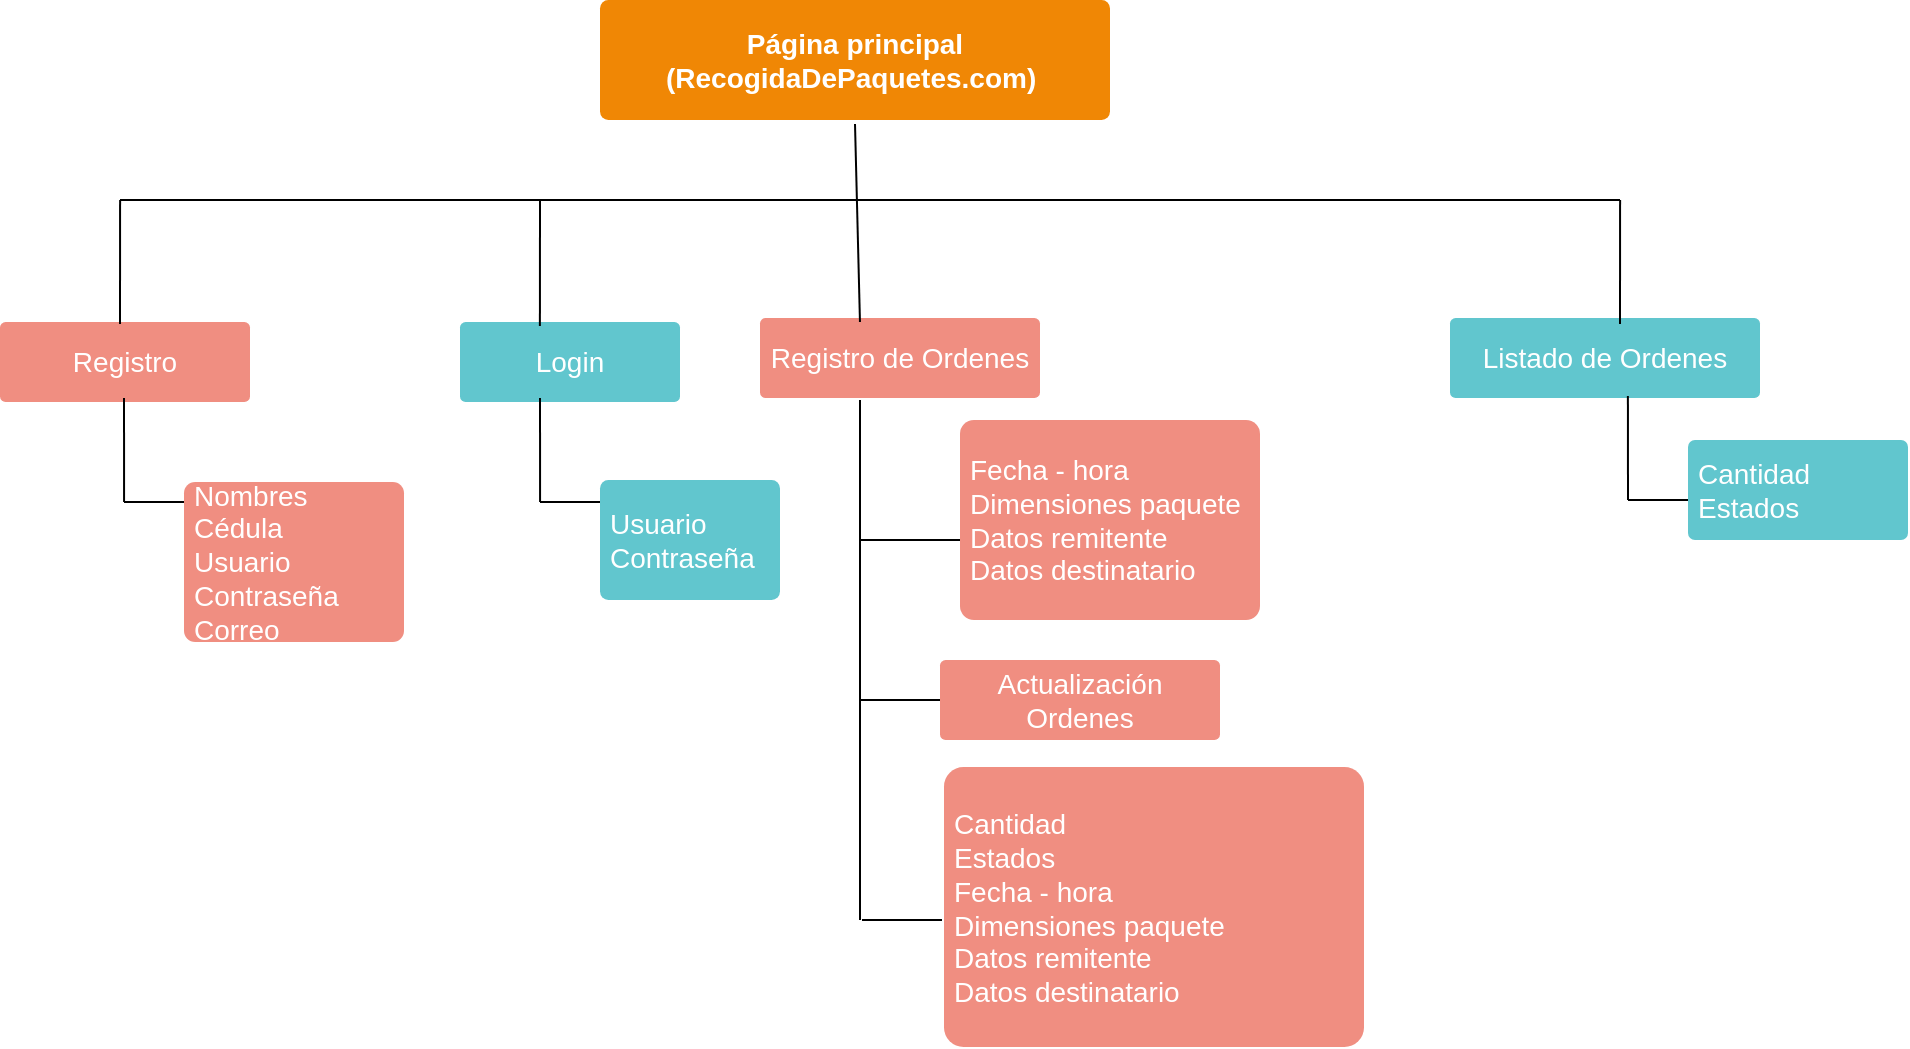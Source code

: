 <mxfile version="20.5.3" type="github">
  <diagram id="6a731a19-8d31-9384-78a2-239565b7b9f0" name="Page-1">
    <mxGraphModel dx="1342" dy="1441" grid="1" gridSize="10" guides="1" tooltips="1" connect="1" arrows="1" fold="1" page="1" pageScale="1" pageWidth="1169" pageHeight="827" background="none" math="0" shadow="0">
      <root>
        <mxCell id="0" />
        <mxCell id="1" parent="0" />
        <mxCell id="1754" value="Registro de Ordenes" style="rounded=1;whiteSpace=wrap;html=1;shadow=0;labelBackgroundColor=none;strokeColor=none;strokeWidth=3;fillColor=#f08e81;fontFamily=Helvetica;fontSize=14;fontColor=#FFFFFF;align=center;spacing=5;fontStyle=0;arcSize=7;perimeterSpacing=2;" parent="1" vertex="1">
          <mxGeometry x="420" y="119" width="140" height="40" as="geometry" />
        </mxCell>
        <mxCell id="1755" value="Nombres&lt;br&gt;Cédula&lt;br&gt;Usuario&lt;br&gt;Contraseña&lt;br&gt;Correo" style="rounded=1;whiteSpace=wrap;html=1;shadow=0;labelBackgroundColor=none;strokeColor=none;strokeWidth=3;fillColor=#f08e81;fontFamily=Helvetica;fontSize=14;fontColor=#FFFFFF;align=left;spacing=5;fontStyle=0;arcSize=7;perimeterSpacing=2;" parent="1" vertex="1">
          <mxGeometry x="132" y="201" width="110" height="80" as="geometry" />
        </mxCell>
        <mxCell id="1756" value="Registro" style="rounded=1;whiteSpace=wrap;html=1;shadow=0;labelBackgroundColor=none;strokeColor=none;strokeWidth=3;fillColor=#f08e81;fontFamily=Helvetica;fontSize=14;fontColor=#FFFFFF;align=center;spacing=5;fontStyle=0;arcSize=7;perimeterSpacing=2;" parent="1" vertex="1">
          <mxGeometry x="40" y="121" width="125" height="40" as="geometry" />
        </mxCell>
        <mxCell id="1764" value="Página principal&lt;br&gt;(RecogidaDePaquetes.com)&amp;nbsp;" style="rounded=1;whiteSpace=wrap;html=1;shadow=0;labelBackgroundColor=none;strokeColor=none;strokeWidth=3;fillColor=#F08705;fontFamily=Helvetica;fontSize=14;fontColor=#FFFFFF;align=center;spacing=5;fontStyle=1;arcSize=7;perimeterSpacing=2;" parent="1" vertex="1">
          <mxGeometry x="340" y="-40" width="255" height="60" as="geometry" />
        </mxCell>
        <mxCell id="1772" value="Cantidad&lt;br&gt;Estados" style="rounded=1;whiteSpace=wrap;html=1;shadow=0;labelBackgroundColor=none;strokeColor=none;strokeWidth=3;fillColor=#61c6ce;fontFamily=Helvetica;fontSize=14;fontColor=#FFFFFF;align=left;spacing=5;fontStyle=0;arcSize=7;perimeterSpacing=2;" parent="1" vertex="1">
          <mxGeometry x="884" y="180" width="110" height="50" as="geometry" />
        </mxCell>
        <mxCell id="1774" value="Listado de Ordenes" style="rounded=1;whiteSpace=wrap;html=1;shadow=0;labelBackgroundColor=none;strokeColor=none;strokeWidth=3;fillColor=#61c6ce;fontFamily=Helvetica;fontSize=14;fontColor=#FFFFFF;align=center;spacing=5;fontStyle=0;arcSize=7;perimeterSpacing=2;" parent="1" vertex="1">
          <mxGeometry x="765" y="119" width="155" height="40" as="geometry" />
        </mxCell>
        <mxCell id="1776" value="Usuario&lt;br&gt;Contraseña" style="rounded=1;whiteSpace=wrap;html=1;shadow=0;labelBackgroundColor=none;strokeColor=none;strokeWidth=3;fillColor=#61c6ce;fontFamily=Helvetica;fontSize=14;fontColor=#FFFFFF;align=left;spacing=5;fontStyle=0;arcSize=7;perimeterSpacing=2;" parent="1" vertex="1">
          <mxGeometry x="340" y="200" width="90" height="60" as="geometry" />
        </mxCell>
        <mxCell id="1778" value="Login" style="rounded=1;whiteSpace=wrap;html=1;shadow=0;labelBackgroundColor=none;strokeColor=none;strokeWidth=3;fillColor=#61c6ce;fontFamily=Helvetica;fontSize=14;fontColor=#FFFFFF;align=center;spacing=5;fontStyle=0;arcSize=7;perimeterSpacing=2;" parent="1" vertex="1">
          <mxGeometry x="270" y="121" width="110" height="40" as="geometry" />
        </mxCell>
        <mxCell id="aWVqA__GNzo0X58u-wp--1780" value="Fecha - hora&lt;br&gt;Dimensiones paquete&lt;br&gt;Datos remitente&lt;br&gt;Datos destinatario&amp;nbsp;" style="rounded=1;whiteSpace=wrap;html=1;shadow=0;labelBackgroundColor=none;strokeColor=none;strokeWidth=3;fillColor=#f08e81;fontFamily=Helvetica;fontSize=14;fontColor=#FFFFFF;align=left;spacing=5;fontStyle=0;arcSize=7;perimeterSpacing=2;" vertex="1" parent="1">
          <mxGeometry x="520" y="170" width="150" height="100" as="geometry" />
        </mxCell>
        <mxCell id="aWVqA__GNzo0X58u-wp--1781" value="Actualización Ordenes" style="rounded=1;whiteSpace=wrap;html=1;shadow=0;labelBackgroundColor=none;strokeColor=none;strokeWidth=3;fillColor=#f08e81;fontFamily=Helvetica;fontSize=14;fontColor=#FFFFFF;align=center;spacing=5;fontStyle=0;arcSize=7;perimeterSpacing=2;" vertex="1" parent="1">
          <mxGeometry x="510" y="290" width="140" height="40" as="geometry" />
        </mxCell>
        <mxCell id="aWVqA__GNzo0X58u-wp--1783" value="Cantidad&lt;br&gt;Estados&lt;br&gt;Fecha - hora&lt;br&gt;Dimensiones paquete&lt;br&gt;Datos remitente&lt;br&gt;Datos destinatario&amp;nbsp;" style="rounded=1;whiteSpace=wrap;html=1;shadow=0;labelBackgroundColor=none;strokeColor=none;strokeWidth=3;fillColor=#f08e81;fontFamily=Helvetica;fontSize=14;fontColor=#FFFFFF;align=left;spacing=5;fontStyle=0;arcSize=7;perimeterSpacing=2;" vertex="1" parent="1">
          <mxGeometry x="512" y="343.5" width="210" height="140" as="geometry" />
        </mxCell>
        <mxCell id="aWVqA__GNzo0X58u-wp--1784" value="" style="endArrow=none;html=1;rounded=0;" edge="1" parent="1">
          <mxGeometry width="50" height="50" relative="1" as="geometry">
            <mxPoint x="100" y="60" as="sourcePoint" />
            <mxPoint x="850" y="60" as="targetPoint" />
          </mxGeometry>
        </mxCell>
        <mxCell id="aWVqA__GNzo0X58u-wp--1790" value="" style="endArrow=none;html=1;rounded=0;" edge="1" parent="1">
          <mxGeometry width="50" height="50" relative="1" as="geometry">
            <mxPoint x="470" y="420" as="sourcePoint" />
            <mxPoint x="470" y="160" as="targetPoint" />
          </mxGeometry>
        </mxCell>
        <mxCell id="aWVqA__GNzo0X58u-wp--1793" value="" style="endArrow=none;html=1;rounded=0;" edge="1" parent="1">
          <mxGeometry width="50" height="50" relative="1" as="geometry">
            <mxPoint x="470" y="310" as="sourcePoint" />
            <mxPoint x="510" y="310" as="targetPoint" />
          </mxGeometry>
        </mxCell>
        <mxCell id="aWVqA__GNzo0X58u-wp--1795" value="" style="endArrow=none;html=1;rounded=0;entryX=0.368;entryY=0.091;entryDx=0;entryDy=0;entryPerimeter=0;" edge="1" parent="1" target="1778">
          <mxGeometry width="50" height="50" relative="1" as="geometry">
            <mxPoint x="310" y="60" as="sourcePoint" />
            <mxPoint x="517" y="140" as="targetPoint" />
          </mxGeometry>
        </mxCell>
        <mxCell id="aWVqA__GNzo0X58u-wp--1796" value="" style="endArrow=none;html=1;rounded=0;entryX=0.368;entryY=0.091;entryDx=0;entryDy=0;entryPerimeter=0;" edge="1" parent="1">
          <mxGeometry width="50" height="50" relative="1" as="geometry">
            <mxPoint x="100.05" y="60" as="sourcePoint" />
            <mxPoint x="100.002" y="122.004" as="targetPoint" />
          </mxGeometry>
        </mxCell>
        <mxCell id="aWVqA__GNzo0X58u-wp--1797" value="" style="endArrow=none;html=1;rounded=0;entryX=0.368;entryY=0.091;entryDx=0;entryDy=0;entryPerimeter=0;" edge="1" parent="1">
          <mxGeometry width="50" height="50" relative="1" as="geometry">
            <mxPoint x="850.05" y="60" as="sourcePoint" />
            <mxPoint x="850.002" y="122.004" as="targetPoint" />
          </mxGeometry>
        </mxCell>
        <mxCell id="aWVqA__GNzo0X58u-wp--1801" value="" style="endArrow=none;html=1;rounded=0;" edge="1" parent="1">
          <mxGeometry width="50" height="50" relative="1" as="geometry">
            <mxPoint x="470" y="230" as="sourcePoint" />
            <mxPoint x="520" y="230" as="targetPoint" />
          </mxGeometry>
        </mxCell>
        <mxCell id="aWVqA__GNzo0X58u-wp--1802" value="" style="endArrow=none;html=1;rounded=0;entryX=0.572;entryY=0.932;entryDx=0;entryDy=0;entryPerimeter=0;" edge="1" parent="1" target="1774">
          <mxGeometry width="50" height="50" relative="1" as="geometry">
            <mxPoint x="854" y="210" as="sourcePoint" />
            <mxPoint x="610" y="170" as="targetPoint" />
          </mxGeometry>
        </mxCell>
        <mxCell id="aWVqA__GNzo0X58u-wp--1803" value="" style="endArrow=none;html=1;rounded=0;entryX=0.572;entryY=0.932;entryDx=0;entryDy=0;entryPerimeter=0;" edge="1" parent="1">
          <mxGeometry width="50" height="50" relative="1" as="geometry">
            <mxPoint x="310.05" y="210.99" as="sourcePoint" />
            <mxPoint x="309.998" y="158.998" as="targetPoint" />
          </mxGeometry>
        </mxCell>
        <mxCell id="aWVqA__GNzo0X58u-wp--1804" value="" style="endArrow=none;html=1;rounded=0;entryX=0.572;entryY=0.932;entryDx=0;entryDy=0;entryPerimeter=0;" edge="1" parent="1">
          <mxGeometry width="50" height="50" relative="1" as="geometry">
            <mxPoint x="102.05" y="210.99" as="sourcePoint" />
            <mxPoint x="101.998" y="158.998" as="targetPoint" />
          </mxGeometry>
        </mxCell>
        <mxCell id="aWVqA__GNzo0X58u-wp--1805" value="" style="endArrow=none;html=1;rounded=0;" edge="1" parent="1">
          <mxGeometry width="50" height="50" relative="1" as="geometry">
            <mxPoint x="102" y="211" as="sourcePoint" />
            <mxPoint x="132" y="211" as="targetPoint" />
          </mxGeometry>
        </mxCell>
        <mxCell id="aWVqA__GNzo0X58u-wp--1806" value="" style="endArrow=none;html=1;rounded=0;" edge="1" parent="1">
          <mxGeometry width="50" height="50" relative="1" as="geometry">
            <mxPoint x="310" y="211" as="sourcePoint" />
            <mxPoint x="340" y="211" as="targetPoint" />
          </mxGeometry>
        </mxCell>
        <mxCell id="aWVqA__GNzo0X58u-wp--1807" value="" style="endArrow=none;html=1;rounded=0;" edge="1" parent="1">
          <mxGeometry width="50" height="50" relative="1" as="geometry">
            <mxPoint x="854" y="210" as="sourcePoint" />
            <mxPoint x="884" y="210" as="targetPoint" />
          </mxGeometry>
        </mxCell>
        <mxCell id="aWVqA__GNzo0X58u-wp--1808" value="" style="endArrow=none;html=1;rounded=0;" edge="1" parent="1">
          <mxGeometry width="50" height="50" relative="1" as="geometry">
            <mxPoint x="471" y="420" as="sourcePoint" />
            <mxPoint x="511" y="420" as="targetPoint" />
          </mxGeometry>
        </mxCell>
        <mxCell id="aWVqA__GNzo0X58u-wp--1810" value="" style="endArrow=none;html=1;rounded=0;entryX=0.5;entryY=1;entryDx=0;entryDy=0;exitX=0.361;exitY=0.091;exitDx=0;exitDy=0;exitPerimeter=0;" edge="1" parent="1" source="1754" target="1764">
          <mxGeometry width="50" height="50" relative="1" as="geometry">
            <mxPoint x="560" y="220" as="sourcePoint" />
            <mxPoint x="610" y="170" as="targetPoint" />
          </mxGeometry>
        </mxCell>
      </root>
    </mxGraphModel>
  </diagram>
</mxfile>
